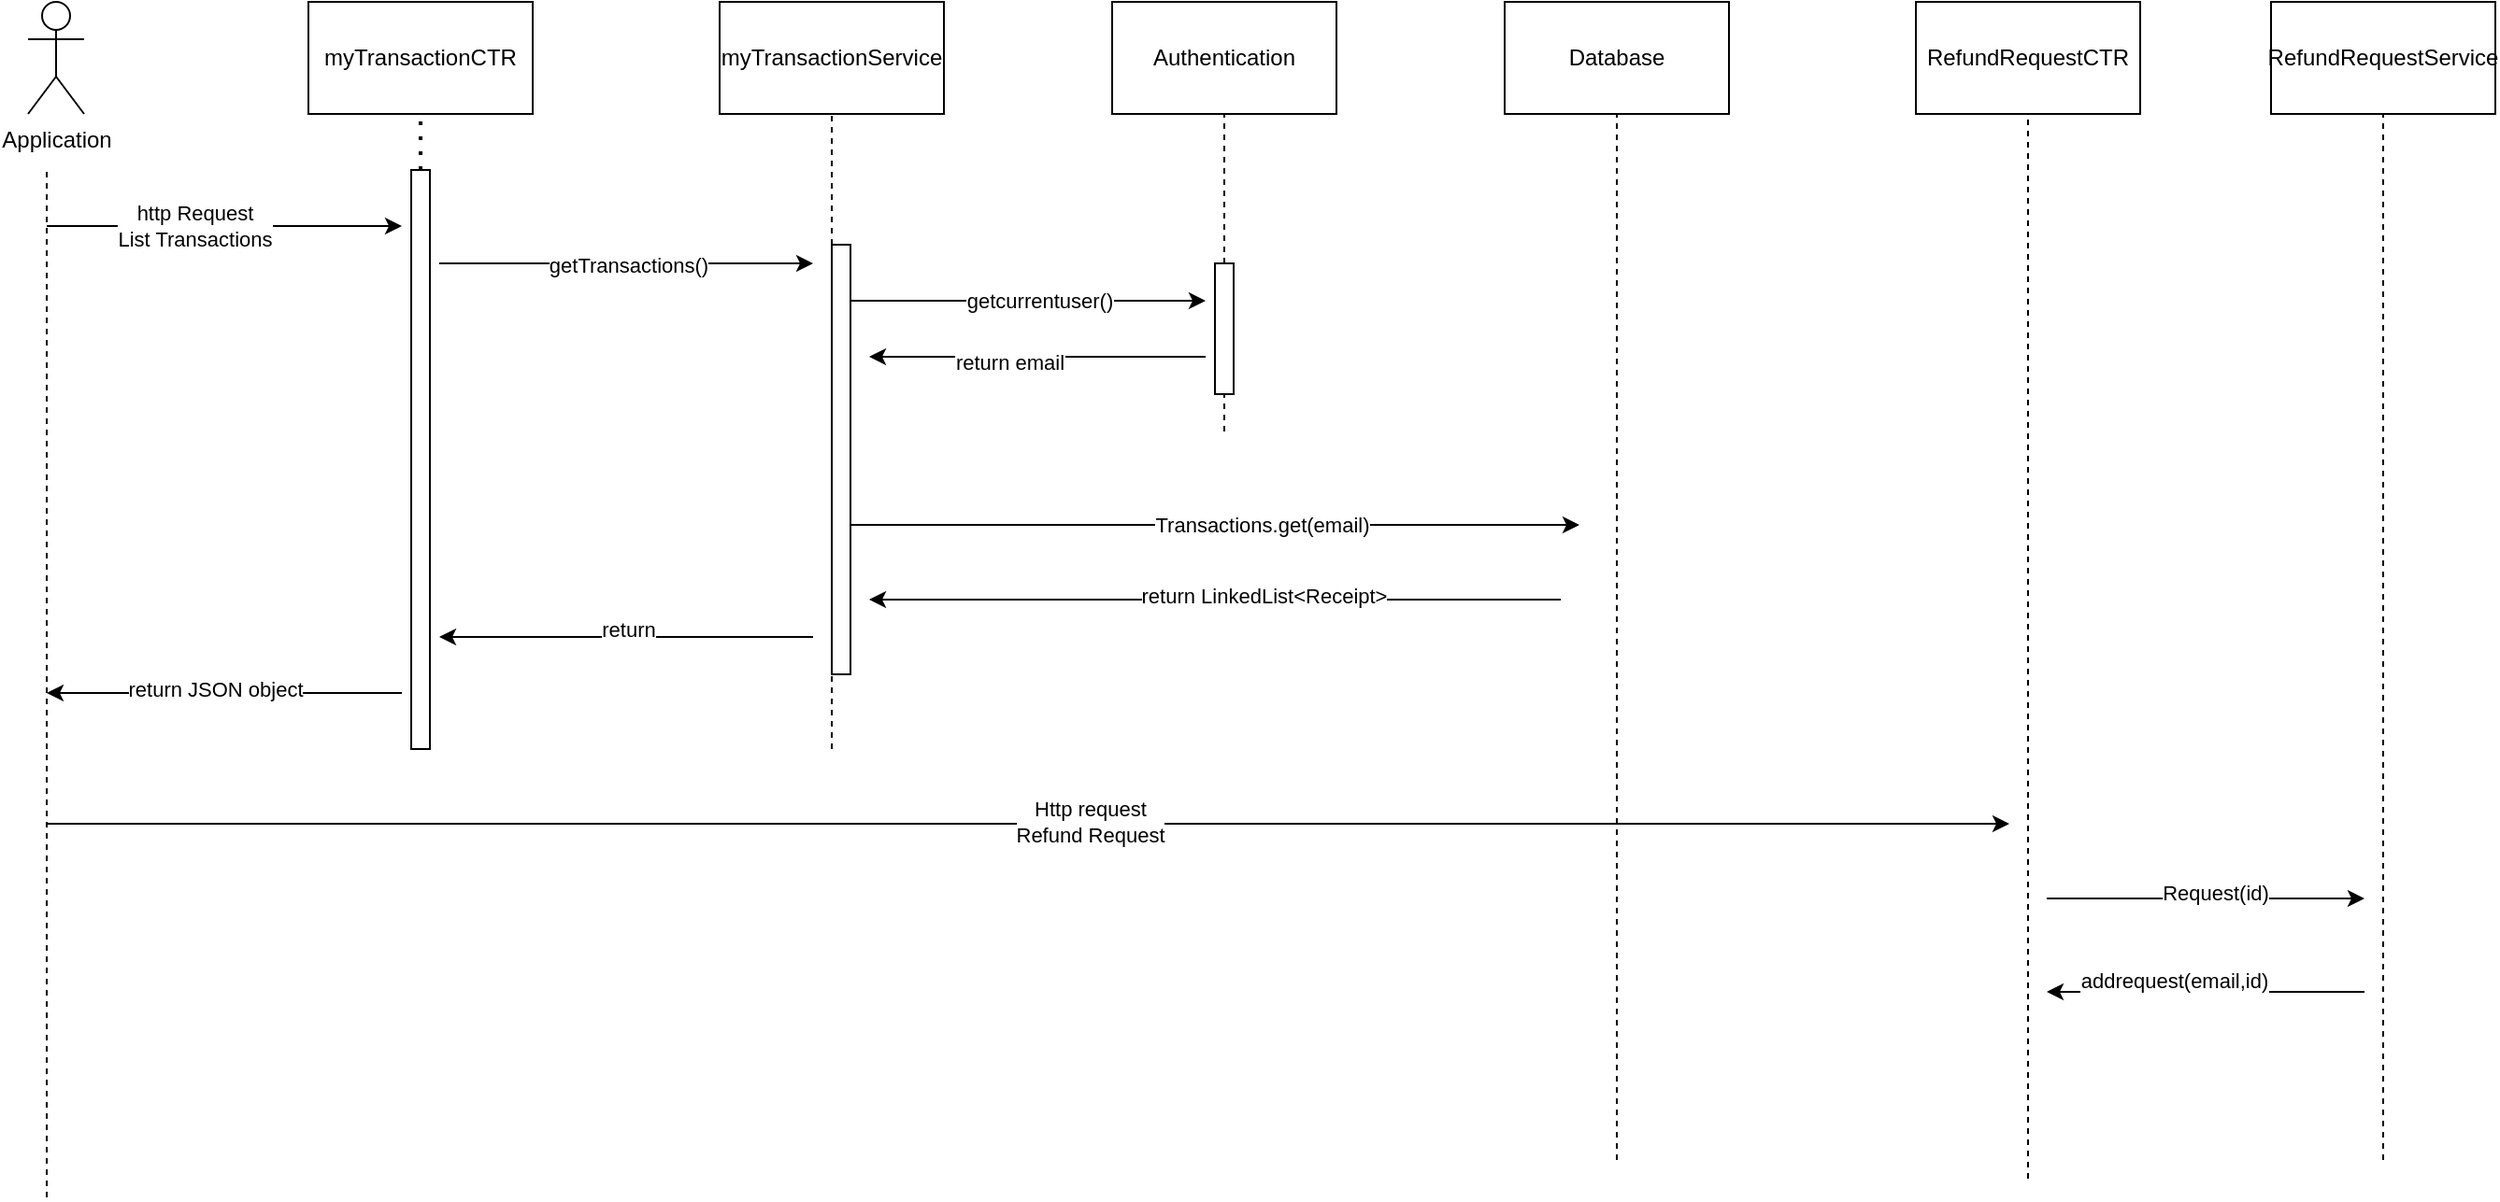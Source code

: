 <mxfile version="20.6.2" type="device"><diagram id="d-6ZQJ9XlmHWQYHM32zO" name="Page-1"><mxGraphModel dx="1264" dy="612" grid="1" gridSize="10" guides="1" tooltips="1" connect="1" arrows="1" fold="1" page="1" pageScale="1" pageWidth="1400" pageHeight="850" math="0" shadow="0"><root><mxCell id="0"/><mxCell id="1" parent="0"/><mxCell id="yexfu9h49RLMWKA0lcSS-1" value="myTransactionCTR" style="rounded=0;whiteSpace=wrap;html=1;" parent="1" vertex="1"><mxGeometry x="220" y="30" width="120" height="60" as="geometry"/></mxCell><mxCell id="yexfu9h49RLMWKA0lcSS-2" value="Application" style="shape=umlActor;verticalLabelPosition=bottom;verticalAlign=top;html=1;outlineConnect=0;" parent="1" vertex="1"><mxGeometry x="70" y="30" width="30" height="60" as="geometry"/></mxCell><mxCell id="yexfu9h49RLMWKA0lcSS-3" value="myTransactionService" style="rounded=0;whiteSpace=wrap;html=1;" parent="1" vertex="1"><mxGeometry x="440" y="30" width="120" height="60" as="geometry"/></mxCell><mxCell id="yexfu9h49RLMWKA0lcSS-4" value="Authentication" style="rounded=0;whiteSpace=wrap;html=1;" parent="1" vertex="1"><mxGeometry x="650" y="30" width="120" height="60" as="geometry"/></mxCell><mxCell id="yexfu9h49RLMWKA0lcSS-5" value="Database" style="rounded=0;whiteSpace=wrap;html=1;" parent="1" vertex="1"><mxGeometry x="860" y="30" width="120" height="60" as="geometry"/></mxCell><mxCell id="yexfu9h49RLMWKA0lcSS-6" value="RefundRequestCTR" style="rounded=0;whiteSpace=wrap;html=1;" parent="1" vertex="1"><mxGeometry x="1080" y="30" width="120" height="60" as="geometry"/></mxCell><mxCell id="yexfu9h49RLMWKA0lcSS-9" value="RefundRequestService" style="rounded=0;whiteSpace=wrap;html=1;" parent="1" vertex="1"><mxGeometry x="1270" y="30" width="120" height="60" as="geometry"/></mxCell><mxCell id="yexfu9h49RLMWKA0lcSS-10" value="" style="endArrow=none;dashed=1;html=1;rounded=0;" parent="1" edge="1"><mxGeometry width="50" height="50" relative="1" as="geometry"><mxPoint x="80" y="670" as="sourcePoint"/><mxPoint x="80" y="120" as="targetPoint"/></mxGeometry></mxCell><mxCell id="yexfu9h49RLMWKA0lcSS-11" value="" style="endArrow=none;dashed=1;html=1;dashPattern=1 3;strokeWidth=2;rounded=0;entryX=0.5;entryY=1;entryDx=0;entryDy=0;startArrow=none;" parent="1" source="yexfu9h49RLMWKA0lcSS-40" target="yexfu9h49RLMWKA0lcSS-1" edge="1"><mxGeometry width="50" height="50" relative="1" as="geometry"><mxPoint x="280" y="420" as="sourcePoint"/><mxPoint x="760" y="370" as="targetPoint"/></mxGeometry></mxCell><mxCell id="yexfu9h49RLMWKA0lcSS-12" value="" style="endArrow=none;dashed=1;html=1;rounded=0;entryX=0.5;entryY=1;entryDx=0;entryDy=0;" parent="1" target="yexfu9h49RLMWKA0lcSS-3" edge="1"><mxGeometry width="50" height="50" relative="1" as="geometry"><mxPoint x="500" y="430" as="sourcePoint"/><mxPoint x="540" y="100" as="targetPoint"/></mxGeometry></mxCell><mxCell id="yexfu9h49RLMWKA0lcSS-13" value="" style="endArrow=none;dashed=1;html=1;rounded=0;entryX=0.5;entryY=1;entryDx=0;entryDy=0;" parent="1" target="yexfu9h49RLMWKA0lcSS-4" edge="1"><mxGeometry width="50" height="50" relative="1" as="geometry"><mxPoint x="710" y="260" as="sourcePoint"/><mxPoint x="750" y="290" as="targetPoint"/></mxGeometry></mxCell><mxCell id="yexfu9h49RLMWKA0lcSS-14" value="" style="endArrow=none;dashed=1;html=1;rounded=0;entryX=0.5;entryY=1;entryDx=0;entryDy=0;" parent="1" target="yexfu9h49RLMWKA0lcSS-5" edge="1"><mxGeometry width="50" height="50" relative="1" as="geometry"><mxPoint x="920" y="650" as="sourcePoint"/><mxPoint x="760" y="360" as="targetPoint"/></mxGeometry></mxCell><mxCell id="yexfu9h49RLMWKA0lcSS-15" value="" style="endArrow=none;dashed=1;html=1;rounded=0;entryX=0.5;entryY=1;entryDx=0;entryDy=0;" parent="1" target="yexfu9h49RLMWKA0lcSS-6" edge="1"><mxGeometry width="50" height="50" relative="1" as="geometry"><mxPoint x="1140" y="660" as="sourcePoint"/><mxPoint x="1210" y="150" as="targetPoint"/></mxGeometry></mxCell><mxCell id="yexfu9h49RLMWKA0lcSS-16" value="" style="endArrow=none;dashed=1;html=1;rounded=0;entryX=0.5;entryY=1;entryDx=0;entryDy=0;" parent="1" target="yexfu9h49RLMWKA0lcSS-9" edge="1"><mxGeometry width="50" height="50" relative="1" as="geometry"><mxPoint x="1330" y="650" as="sourcePoint"/><mxPoint x="760" y="360" as="targetPoint"/></mxGeometry></mxCell><mxCell id="yexfu9h49RLMWKA0lcSS-17" value="" style="endArrow=classic;html=1;rounded=0;" parent="1" edge="1"><mxGeometry width="50" height="50" relative="1" as="geometry"><mxPoint x="80" y="150" as="sourcePoint"/><mxPoint x="270" y="150" as="targetPoint"/></mxGeometry></mxCell><mxCell id="yexfu9h49RLMWKA0lcSS-18" value="http Request&lt;br&gt;List Transactions" style="edgeLabel;html=1;align=center;verticalAlign=middle;resizable=0;points=[];" parent="yexfu9h49RLMWKA0lcSS-17" vertex="1" connectable="0"><mxGeometry x="-0.175" relative="1" as="geometry"><mxPoint as="offset"/></mxGeometry></mxCell><mxCell id="yexfu9h49RLMWKA0lcSS-19" value="" style="endArrow=classic;html=1;rounded=0;" parent="1" edge="1"><mxGeometry width="50" height="50" relative="1" as="geometry"><mxPoint x="290" y="170" as="sourcePoint"/><mxPoint x="490" y="170" as="targetPoint"/></mxGeometry></mxCell><mxCell id="yexfu9h49RLMWKA0lcSS-20" value="getTransactions()" style="edgeLabel;html=1;align=center;verticalAlign=middle;resizable=0;points=[];" parent="yexfu9h49RLMWKA0lcSS-19" vertex="1" connectable="0"><mxGeometry x="0.166" y="-1" relative="1" as="geometry"><mxPoint x="-16" as="offset"/></mxGeometry></mxCell><mxCell id="yexfu9h49RLMWKA0lcSS-21" value="" style="endArrow=classic;html=1;rounded=0;" parent="1" edge="1"><mxGeometry width="50" height="50" relative="1" as="geometry"><mxPoint x="510" y="190" as="sourcePoint"/><mxPoint x="700" y="190" as="targetPoint"/></mxGeometry></mxCell><mxCell id="yexfu9h49RLMWKA0lcSS-22" value="getcurrentuser()" style="edgeLabel;html=1;align=center;verticalAlign=middle;resizable=0;points=[];" parent="yexfu9h49RLMWKA0lcSS-21" vertex="1" connectable="0"><mxGeometry x="0.289" y="-4" relative="1" as="geometry"><mxPoint x="-22" y="-4" as="offset"/></mxGeometry></mxCell><mxCell id="yexfu9h49RLMWKA0lcSS-23" value="" style="endArrow=classic;html=1;rounded=0;" parent="1" edge="1"><mxGeometry width="50" height="50" relative="1" as="geometry"><mxPoint x="700" y="220" as="sourcePoint"/><mxPoint x="520" y="220" as="targetPoint"/></mxGeometry></mxCell><mxCell id="yexfu9h49RLMWKA0lcSS-24" value="return email" style="edgeLabel;html=1;align=center;verticalAlign=middle;resizable=0;points=[];" parent="yexfu9h49RLMWKA0lcSS-23" vertex="1" connectable="0"><mxGeometry x="0.169" y="3" relative="1" as="geometry"><mxPoint as="offset"/></mxGeometry></mxCell><mxCell id="yexfu9h49RLMWKA0lcSS-25" value="" style="endArrow=classic;html=1;rounded=0;" parent="1" edge="1"><mxGeometry width="50" height="50" relative="1" as="geometry"><mxPoint x="510" y="310" as="sourcePoint"/><mxPoint x="900" y="310" as="targetPoint"/></mxGeometry></mxCell><mxCell id="yexfu9h49RLMWKA0lcSS-26" value="Transactions.get(email)" style="edgeLabel;html=1;align=center;verticalAlign=middle;resizable=0;points=[];" parent="yexfu9h49RLMWKA0lcSS-25" vertex="1" connectable="0"><mxGeometry x="0.129" relative="1" as="geometry"><mxPoint as="offset"/></mxGeometry></mxCell><mxCell id="yexfu9h49RLMWKA0lcSS-27" value="" style="endArrow=classic;html=1;rounded=0;" parent="1" edge="1"><mxGeometry width="50" height="50" relative="1" as="geometry"><mxPoint x="890" y="350" as="sourcePoint"/><mxPoint x="520" y="350" as="targetPoint"/></mxGeometry></mxCell><mxCell id="yexfu9h49RLMWKA0lcSS-28" value="return LinkedList&amp;lt;Receipt&amp;gt;" style="edgeLabel;html=1;align=center;verticalAlign=middle;resizable=0;points=[];" parent="yexfu9h49RLMWKA0lcSS-27" vertex="1" connectable="0"><mxGeometry x="-0.31" y="-2" relative="1" as="geometry"><mxPoint x="-32" as="offset"/></mxGeometry></mxCell><mxCell id="yexfu9h49RLMWKA0lcSS-30" value="" style="endArrow=classic;html=1;rounded=0;" parent="1" edge="1"><mxGeometry width="50" height="50" relative="1" as="geometry"><mxPoint x="490" y="370" as="sourcePoint"/><mxPoint x="290" y="370" as="targetPoint"/></mxGeometry></mxCell><mxCell id="yexfu9h49RLMWKA0lcSS-31" value="return" style="edgeLabel;html=1;align=center;verticalAlign=middle;resizable=0;points=[];" parent="yexfu9h49RLMWKA0lcSS-30" vertex="1" connectable="0"><mxGeometry x="-0.253" y="-4" relative="1" as="geometry"><mxPoint x="-25" as="offset"/></mxGeometry></mxCell><mxCell id="yexfu9h49RLMWKA0lcSS-32" value="" style="endArrow=classic;html=1;rounded=0;" parent="1" edge="1"><mxGeometry width="50" height="50" relative="1" as="geometry"><mxPoint x="270" y="400" as="sourcePoint"/><mxPoint x="80" y="400" as="targetPoint"/></mxGeometry></mxCell><mxCell id="yexfu9h49RLMWKA0lcSS-33" value="return JSON object" style="edgeLabel;html=1;align=center;verticalAlign=middle;resizable=0;points=[];" parent="yexfu9h49RLMWKA0lcSS-32" vertex="1" connectable="0"><mxGeometry x="-0.139" y="-2" relative="1" as="geometry"><mxPoint x="-18" as="offset"/></mxGeometry></mxCell><mxCell id="yexfu9h49RLMWKA0lcSS-34" value="" style="endArrow=classic;html=1;rounded=0;" parent="1" edge="1"><mxGeometry width="50" height="50" relative="1" as="geometry"><mxPoint x="80" y="470" as="sourcePoint"/><mxPoint x="1130" y="470" as="targetPoint"/></mxGeometry></mxCell><mxCell id="yexfu9h49RLMWKA0lcSS-35" value="Http request&lt;br&gt;Refund Request" style="edgeLabel;html=1;align=center;verticalAlign=middle;resizable=0;points=[];" parent="yexfu9h49RLMWKA0lcSS-34" vertex="1" connectable="0"><mxGeometry x="0.062" y="1" relative="1" as="geometry"><mxPoint as="offset"/></mxGeometry></mxCell><mxCell id="yexfu9h49RLMWKA0lcSS-36" value="" style="endArrow=classic;html=1;rounded=0;" parent="1" edge="1"><mxGeometry width="50" height="50" relative="1" as="geometry"><mxPoint x="1150" y="510" as="sourcePoint"/><mxPoint x="1320" y="510" as="targetPoint"/></mxGeometry></mxCell><mxCell id="yexfu9h49RLMWKA0lcSS-37" value="Request(id)" style="edgeLabel;html=1;align=center;verticalAlign=middle;resizable=0;points=[];" parent="yexfu9h49RLMWKA0lcSS-36" vertex="1" connectable="0"><mxGeometry x="0.153" y="3" relative="1" as="geometry"><mxPoint x="-8" as="offset"/></mxGeometry></mxCell><mxCell id="yexfu9h49RLMWKA0lcSS-38" value="" style="endArrow=classic;html=1;rounded=0;" parent="1" edge="1"><mxGeometry width="50" height="50" relative="1" as="geometry"><mxPoint x="1320" y="560" as="sourcePoint"/><mxPoint x="1150" y="560" as="targetPoint"/></mxGeometry></mxCell><mxCell id="yexfu9h49RLMWKA0lcSS-39" value="addrequest(email,id)" style="edgeLabel;html=1;align=center;verticalAlign=middle;resizable=0;points=[];" parent="yexfu9h49RLMWKA0lcSS-38" vertex="1" connectable="0"><mxGeometry x="0.207" y="-6" relative="1" as="geometry"><mxPoint as="offset"/></mxGeometry></mxCell><mxCell id="yexfu9h49RLMWKA0lcSS-40" value="" style="rounded=0;whiteSpace=wrap;html=1;" parent="1" vertex="1"><mxGeometry x="275" y="120" width="10" height="310" as="geometry"/></mxCell><mxCell id="yexfu9h49RLMWKA0lcSS-41" value="" style="endArrow=none;dashed=1;html=1;dashPattern=1 3;strokeWidth=2;rounded=0;entryX=0.5;entryY=1;entryDx=0;entryDy=0;" parent="1" target="yexfu9h49RLMWKA0lcSS-40" edge="1"><mxGeometry width="50" height="50" relative="1" as="geometry"><mxPoint x="280.0" y="420" as="sourcePoint"/><mxPoint x="280.0" y="90" as="targetPoint"/></mxGeometry></mxCell><mxCell id="yexfu9h49RLMWKA0lcSS-42" value="" style="rounded=0;whiteSpace=wrap;html=1;" parent="1" vertex="1"><mxGeometry x="275" y="120" width="10" height="310" as="geometry"/></mxCell><mxCell id="yexfu9h49RLMWKA0lcSS-43" value="" style="rounded=0;whiteSpace=wrap;html=1;" parent="1" vertex="1"><mxGeometry x="500" y="160" width="10" height="230" as="geometry"/></mxCell><mxCell id="yexfu9h49RLMWKA0lcSS-44" value="" style="rounded=0;whiteSpace=wrap;html=1;" parent="1" vertex="1"><mxGeometry x="705" y="170" width="10" height="70" as="geometry"/></mxCell></root></mxGraphModel></diagram></mxfile>